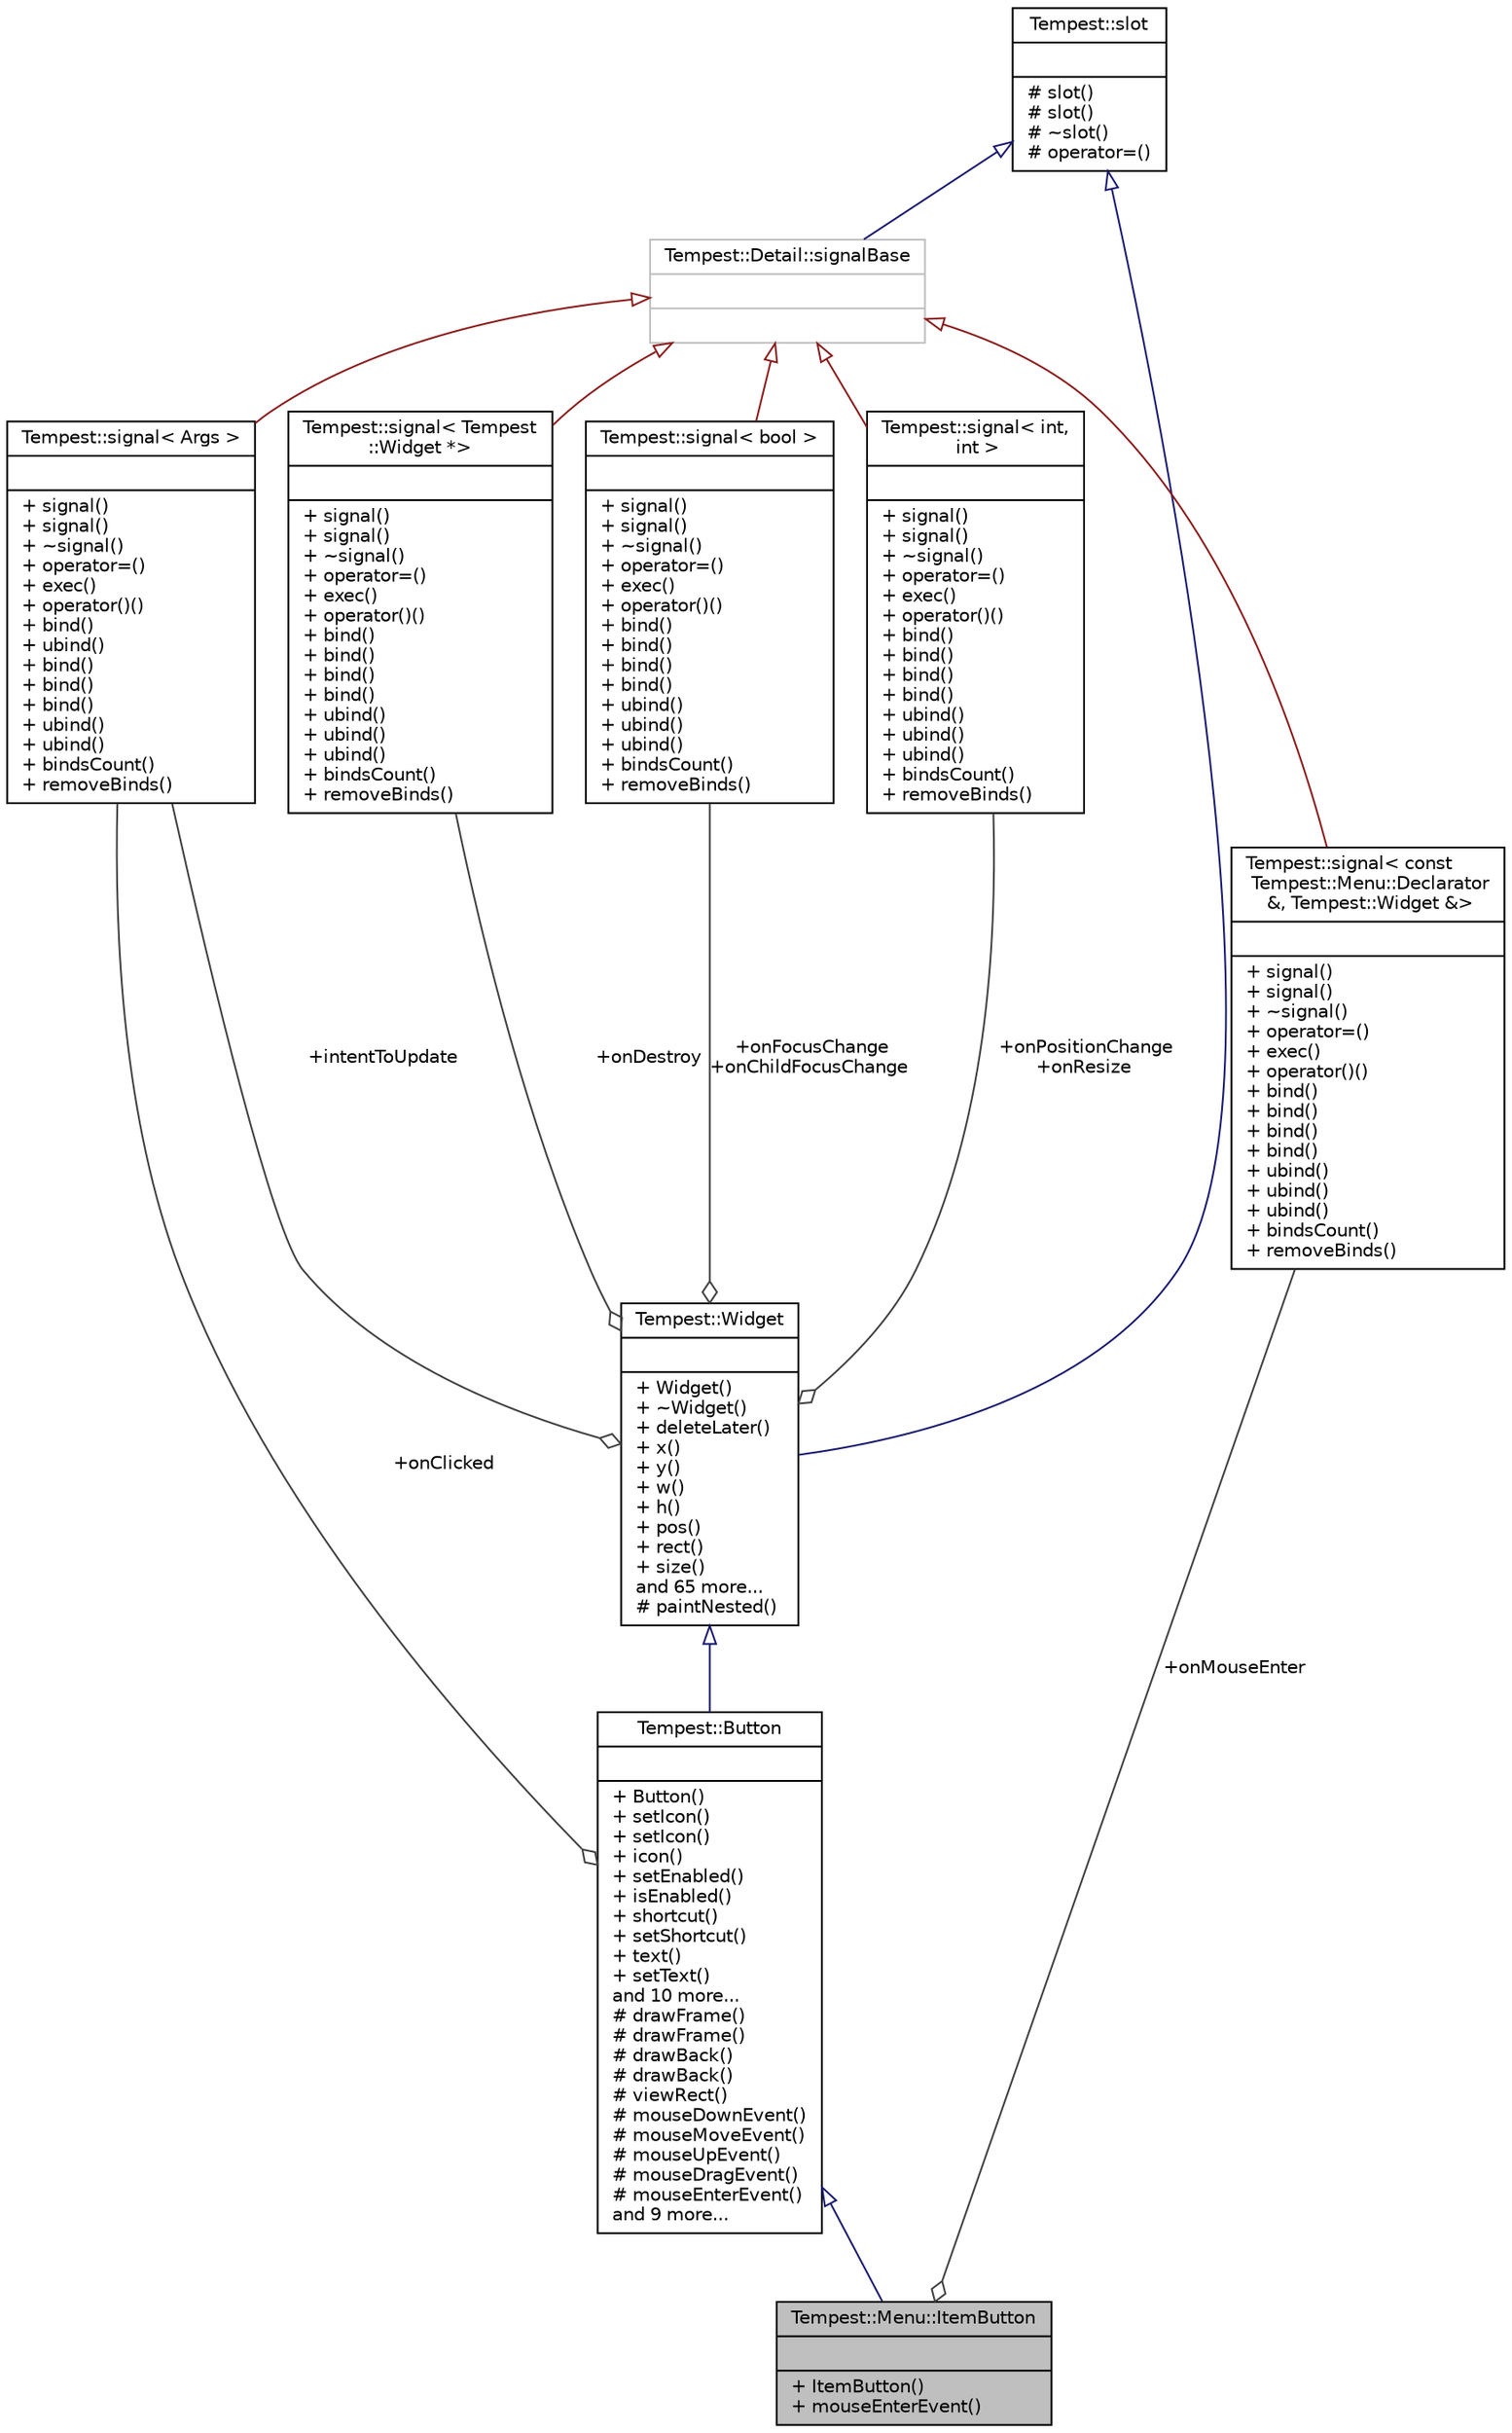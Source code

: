 digraph "Tempest::Menu::ItemButton"
{
  edge [fontname="Helvetica",fontsize="10",labelfontname="Helvetica",labelfontsize="10"];
  node [fontname="Helvetica",fontsize="10",shape=record];
  Node4 [label="{Tempest::Menu::ItemButton\n||+ ItemButton()\l+ mouseEnterEvent()\l}",height=0.2,width=0.4,color="black", fillcolor="grey75", style="filled", fontcolor="black"];
  Node5 -> Node4 [dir="back",color="midnightblue",fontsize="10",style="solid",arrowtail="onormal",fontname="Helvetica"];
  Node5 [label="{Tempest::Button\n||+ Button()\l+ setIcon()\l+ setIcon()\l+ icon()\l+ setEnabled()\l+ isEnabled()\l+ shortcut()\l+ setShortcut()\l+ text()\l+ setText()\land 10 more...\l# drawFrame()\l# drawFrame()\l# drawBack()\l# drawBack()\l# viewRect()\l# mouseDownEvent()\l# mouseMoveEvent()\l# mouseUpEvent()\l# mouseDragEvent()\l# mouseEnterEvent()\land 9 more...\l}",height=0.2,width=0.4,color="black", fillcolor="white", style="filled",URL="$class_tempest_1_1_button.html"];
  Node6 -> Node5 [dir="back",color="midnightblue",fontsize="10",style="solid",arrowtail="onormal",fontname="Helvetica"];
  Node6 [label="{Tempest::Widget\n||+ Widget()\l+ ~Widget()\l+ deleteLater()\l+ x()\l+ y()\l+ w()\l+ h()\l+ pos()\l+ rect()\l+ size()\land 65 more...\l# paintNested()\l}",height=0.2,width=0.4,color="black", fillcolor="white", style="filled",URL="$class_tempest_1_1_widget.html"];
  Node7 -> Node6 [dir="back",color="midnightblue",fontsize="10",style="solid",arrowtail="onormal",fontname="Helvetica"];
  Node7 [label="{Tempest::slot\n||# slot()\l# slot()\l# ~slot()\l# operator=()\l}",height=0.2,width=0.4,color="black", fillcolor="white", style="filled",URL="$class_tempest_1_1slot.html"];
  Node8 -> Node6 [color="grey25",fontsize="10",style="solid",label=" +onFocusChange\n+onChildFocusChange" ,arrowhead="odiamond",fontname="Helvetica"];
  Node8 [label="{Tempest::signal\< bool \>\n||+ signal()\l+ signal()\l+ ~signal()\l+ operator=()\l+ exec()\l+ operator()()\l+ bind()\l+ bind()\l+ bind()\l+ bind()\l+ ubind()\l+ ubind()\l+ ubind()\l+ bindsCount()\l+ removeBinds()\l}",height=0.2,width=0.4,color="black", fillcolor="white", style="filled",URL="$class_tempest_1_1signal.html"];
  Node9 -> Node8 [dir="back",color="firebrick4",fontsize="10",style="solid",arrowtail="onormal",fontname="Helvetica"];
  Node9 [label="{Tempest::Detail::signalBase\n||}",height=0.2,width=0.4,color="grey75", fillcolor="white", style="filled"];
  Node7 -> Node9 [dir="back",color="midnightblue",fontsize="10",style="solid",arrowtail="onormal",fontname="Helvetica"];
  Node10 -> Node6 [color="grey25",fontsize="10",style="solid",label=" +intentToUpdate" ,arrowhead="odiamond",fontname="Helvetica"];
  Node10 [label="{Tempest::signal\< Args \>\n||+ signal()\l+ signal()\l+ ~signal()\l+ operator=()\l+ exec()\l+ operator()()\l+ bind()\l+ ubind()\l+ bind()\l+ bind()\l+ bind()\l+ ubind()\l+ ubind()\l+ bindsCount()\l+ removeBinds()\l}",height=0.2,width=0.4,color="black", fillcolor="white", style="filled",URL="$class_tempest_1_1signal.html",tooltip="signal class, for signals and slots system. "];
  Node9 -> Node10 [dir="back",color="firebrick4",fontsize="10",style="solid",arrowtail="onormal",fontname="Helvetica"];
  Node11 -> Node6 [color="grey25",fontsize="10",style="solid",label=" +onPositionChange\n+onResize" ,arrowhead="odiamond",fontname="Helvetica"];
  Node11 [label="{Tempest::signal\< int,\l int \>\n||+ signal()\l+ signal()\l+ ~signal()\l+ operator=()\l+ exec()\l+ operator()()\l+ bind()\l+ bind()\l+ bind()\l+ bind()\l+ ubind()\l+ ubind()\l+ ubind()\l+ bindsCount()\l+ removeBinds()\l}",height=0.2,width=0.4,color="black", fillcolor="white", style="filled",URL="$class_tempest_1_1signal.html"];
  Node9 -> Node11 [dir="back",color="firebrick4",fontsize="10",style="solid",arrowtail="onormal",fontname="Helvetica"];
  Node12 -> Node6 [color="grey25",fontsize="10",style="solid",label=" +onDestroy" ,arrowhead="odiamond",fontname="Helvetica"];
  Node12 [label="{Tempest::signal\< Tempest\l::Widget *\>\n||+ signal()\l+ signal()\l+ ~signal()\l+ operator=()\l+ exec()\l+ operator()()\l+ bind()\l+ bind()\l+ bind()\l+ bind()\l+ ubind()\l+ ubind()\l+ ubind()\l+ bindsCount()\l+ removeBinds()\l}",height=0.2,width=0.4,color="black", fillcolor="white", style="filled",URL="$class_tempest_1_1signal.html"];
  Node9 -> Node12 [dir="back",color="firebrick4",fontsize="10",style="solid",arrowtail="onormal",fontname="Helvetica"];
  Node10 -> Node5 [color="grey25",fontsize="10",style="solid",label=" +onClicked" ,arrowhead="odiamond",fontname="Helvetica"];
  Node13 -> Node4 [color="grey25",fontsize="10",style="solid",label=" +onMouseEnter" ,arrowhead="odiamond",fontname="Helvetica"];
  Node13 [label="{Tempest::signal\< const\l Tempest::Menu::Declarator\l &, Tempest::Widget &\>\n||+ signal()\l+ signal()\l+ ~signal()\l+ operator=()\l+ exec()\l+ operator()()\l+ bind()\l+ bind()\l+ bind()\l+ bind()\l+ ubind()\l+ ubind()\l+ ubind()\l+ bindsCount()\l+ removeBinds()\l}",height=0.2,width=0.4,color="black", fillcolor="white", style="filled",URL="$class_tempest_1_1signal.html"];
  Node9 -> Node13 [dir="back",color="firebrick4",fontsize="10",style="solid",arrowtail="onormal",fontname="Helvetica"];
}
